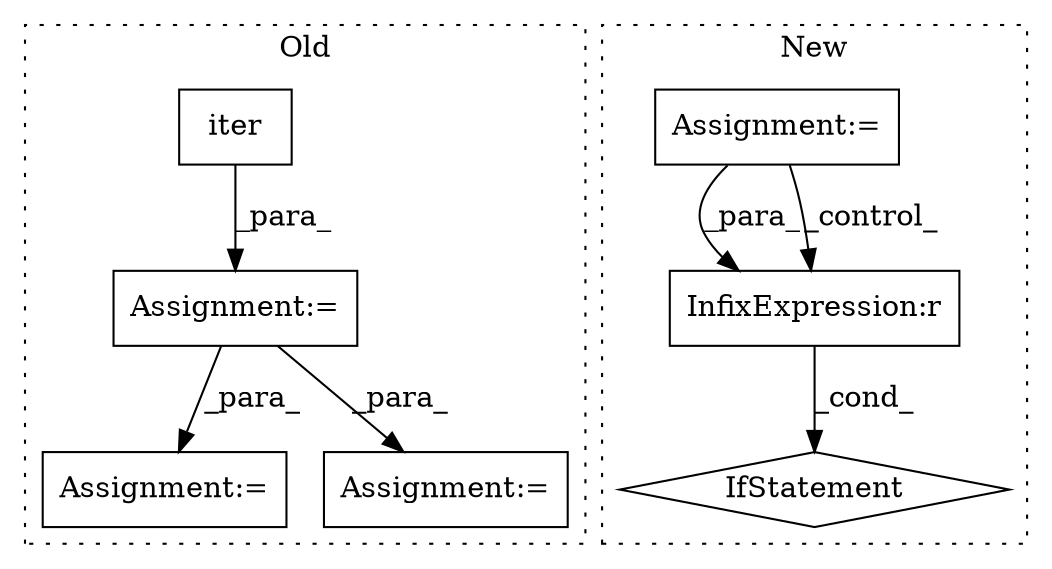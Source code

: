digraph G {
subgraph cluster0 {
1 [label="iter" a="32" s="4630,4648" l="5,1" shape="box"];
3 [label="Assignment:=" a="7" s="4618" l="1" shape="box"];
5 [label="Assignment:=" a="7" s="5248" l="1" shape="box"];
7 [label="Assignment:=" a="7" s="5217" l="1" shape="box"];
label = "Old";
style="dotted";
}
subgraph cluster1 {
2 [label="IfStatement" a="25" s="3659,3686" l="4,2" shape="diamond"];
4 [label="Assignment:=" a="7" s="3051" l="1" shape="box"];
6 [label="InfixExpression:r" a="27" s="3669" l="4" shape="box"];
label = "New";
style="dotted";
}
1 -> 3 [label="_para_"];
3 -> 7 [label="_para_"];
3 -> 5 [label="_para_"];
4 -> 6 [label="_para_"];
4 -> 6 [label="_control_"];
6 -> 2 [label="_cond_"];
}